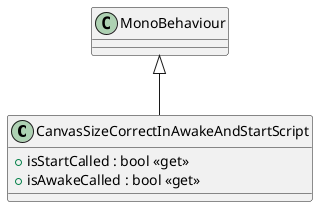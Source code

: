 @startuml
class CanvasSizeCorrectInAwakeAndStartScript {
    + isStartCalled : bool <<get>>
    + isAwakeCalled : bool <<get>>
}
MonoBehaviour <|-- CanvasSizeCorrectInAwakeAndStartScript
@enduml
